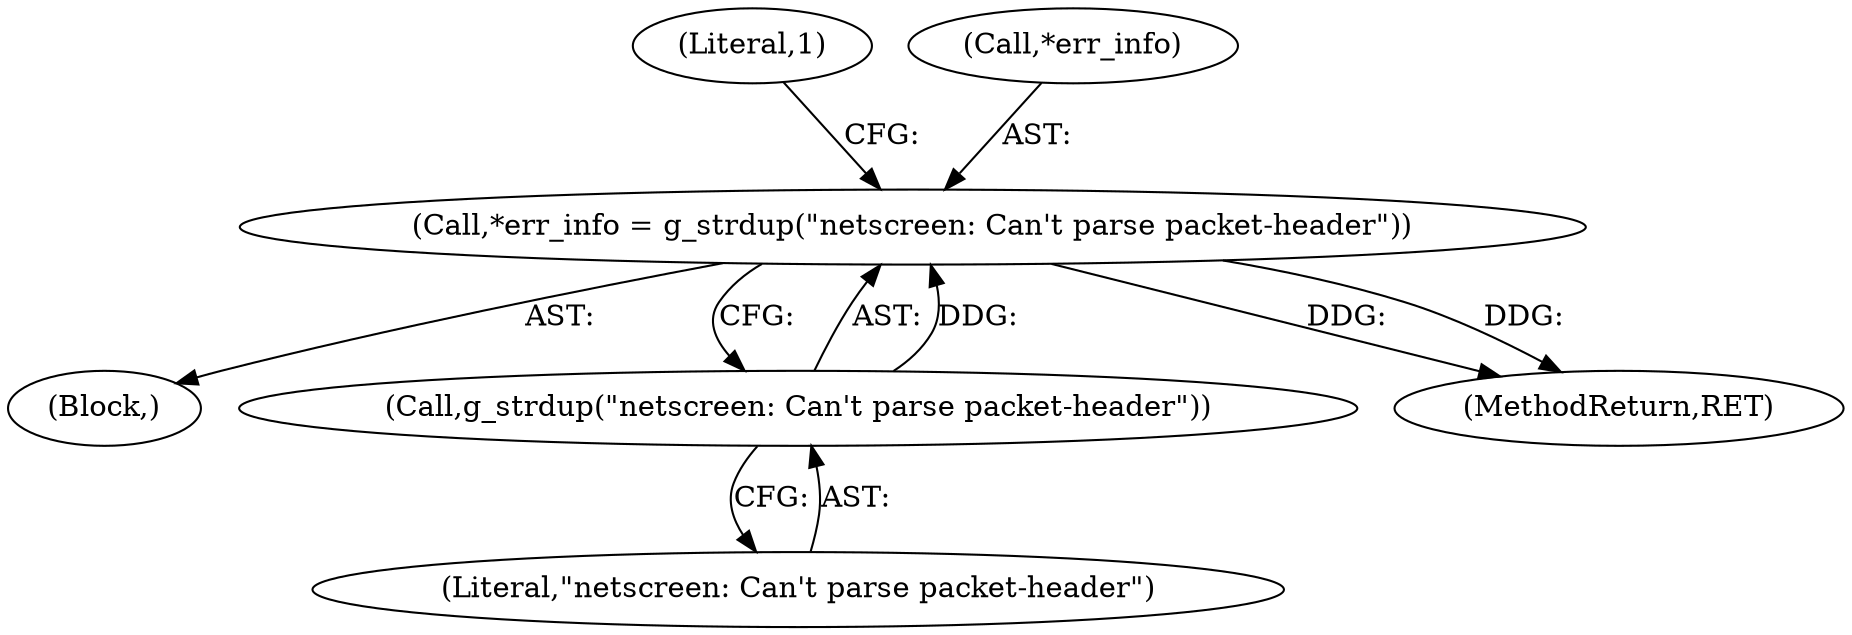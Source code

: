 digraph "0_wireshark_11edc83b98a61e890d7bb01855389d40e984ea82@API" {
"1000172" [label="(Call,*err_info = g_strdup(\"netscreen: Can't parse packet-header\"))"];
"1000175" [label="(Call,g_strdup(\"netscreen: Can't parse packet-header\"))"];
"1000167" [label="(Block,)"];
"1000176" [label="(Literal,\"netscreen: Can't parse packet-header\")"];
"1000175" [label="(Call,g_strdup(\"netscreen: Can't parse packet-header\"))"];
"1000172" [label="(Call,*err_info = g_strdup(\"netscreen: Can't parse packet-header\"))"];
"1000422" [label="(MethodReturn,RET)"];
"1000179" [label="(Literal,1)"];
"1000173" [label="(Call,*err_info)"];
"1000172" -> "1000167"  [label="AST: "];
"1000172" -> "1000175"  [label="CFG: "];
"1000173" -> "1000172"  [label="AST: "];
"1000175" -> "1000172"  [label="AST: "];
"1000179" -> "1000172"  [label="CFG: "];
"1000172" -> "1000422"  [label="DDG: "];
"1000172" -> "1000422"  [label="DDG: "];
"1000175" -> "1000172"  [label="DDG: "];
"1000175" -> "1000176"  [label="CFG: "];
"1000176" -> "1000175"  [label="AST: "];
}
